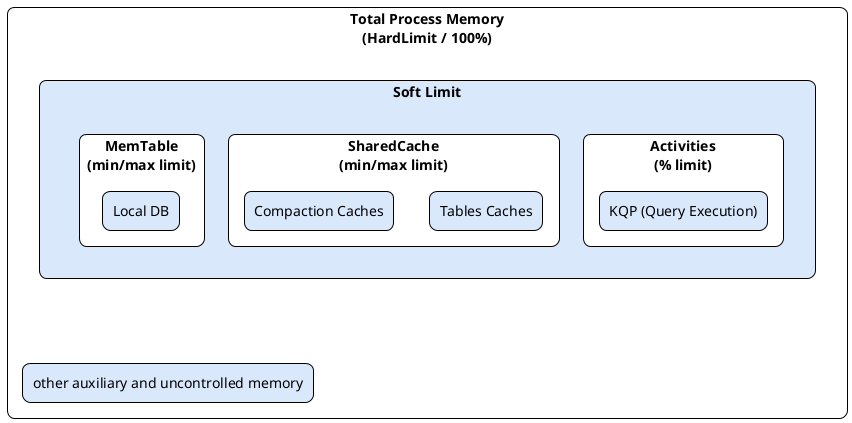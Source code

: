 @startuml

skinparam rectangle {
  BackgroundColor White
  BorderColor Black
  BorderThickness 1
  roundCorner 15
}
skinparam shadowing false

rectangle "Total Process Memory\n(HardLimit / 100%)" as hard {
    rectangle "Soft Limit" as soft #DAE8FC {

        rectangle "Activities\n(% limit)" as act {
            rectangle "KQP (Query Execution)" as kqp #DAE8FC
        }

        rectangle "SharedCache\n(min/max limit)" as shared {
            rectangle "Tables Caches" as ds #DAE8FC
            rectangle "Compaction Caches" as cc #DAE8FC
        }
        rectangle "MemTable\n(min/max limit)" as mem {
            rectangle "Local DB" #DAE8FC
        }

    }

    rectangle "other auxiliary and uncontrolled memory" as uncontrolled #DAE8FC
    soft -down[hidden]--> uncontrolled

}
@enduml
